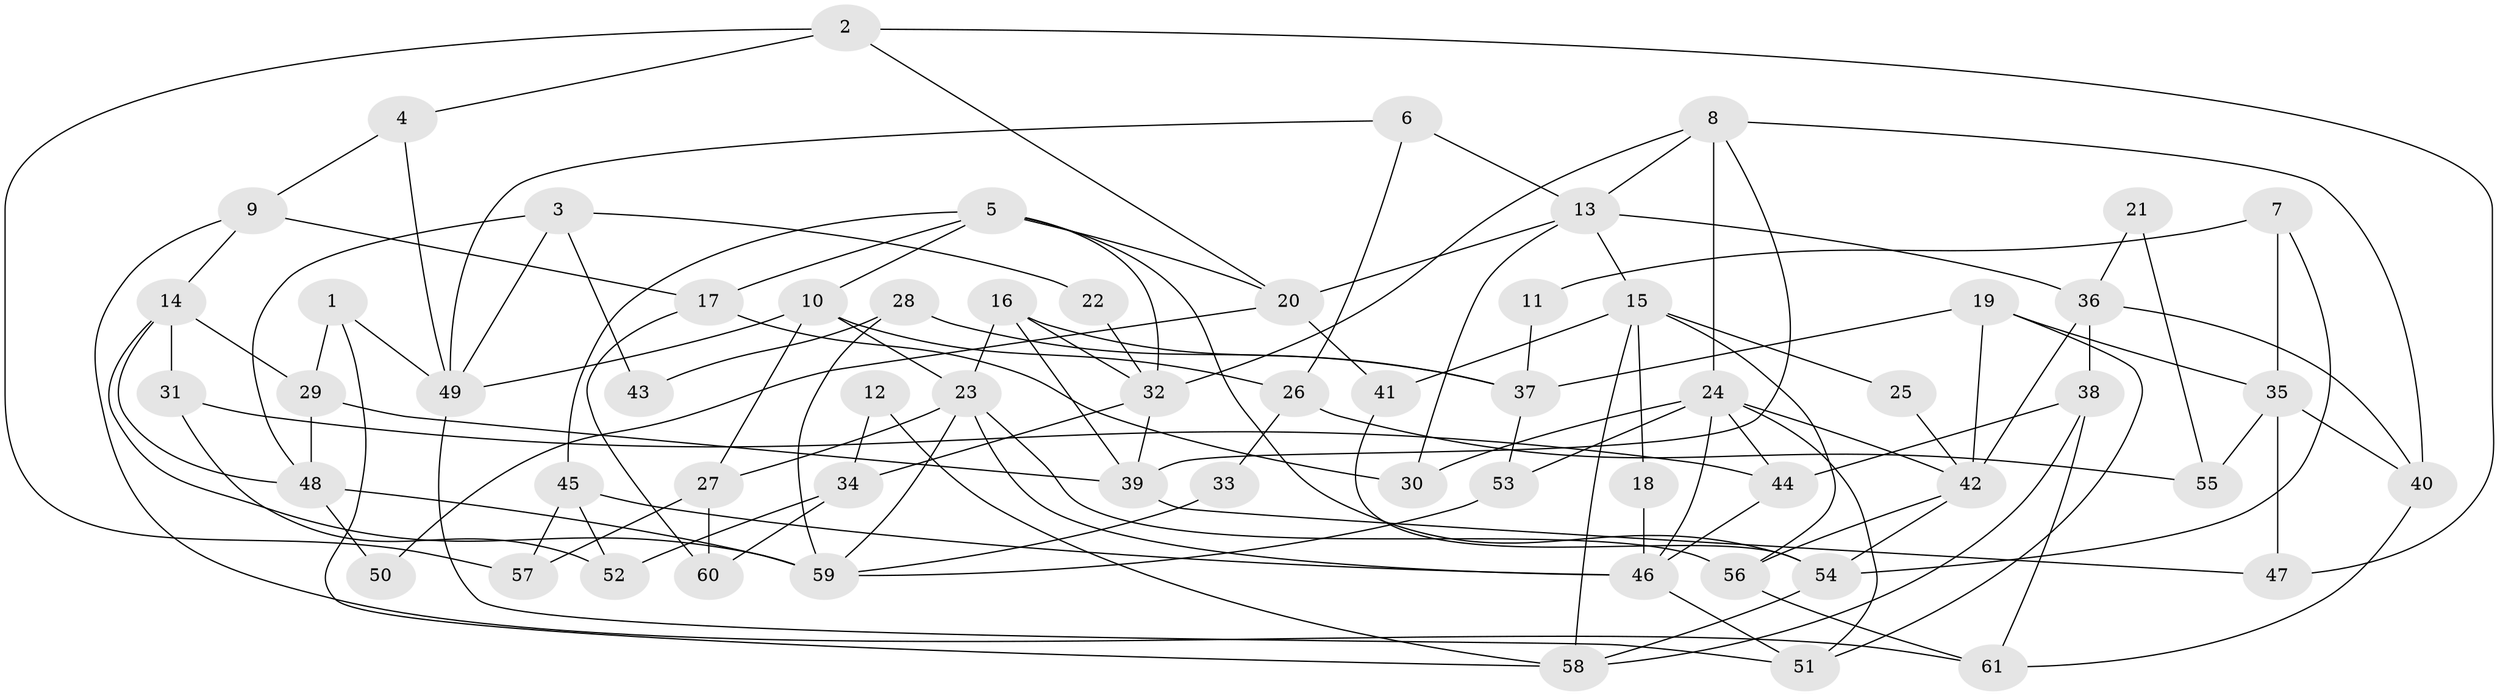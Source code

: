 // Generated by graph-tools (version 1.1) at 2025/15/03/09/25 04:15:01]
// undirected, 61 vertices, 122 edges
graph export_dot {
graph [start="1"]
  node [color=gray90,style=filled];
  1;
  2;
  3;
  4;
  5;
  6;
  7;
  8;
  9;
  10;
  11;
  12;
  13;
  14;
  15;
  16;
  17;
  18;
  19;
  20;
  21;
  22;
  23;
  24;
  25;
  26;
  27;
  28;
  29;
  30;
  31;
  32;
  33;
  34;
  35;
  36;
  37;
  38;
  39;
  40;
  41;
  42;
  43;
  44;
  45;
  46;
  47;
  48;
  49;
  50;
  51;
  52;
  53;
  54;
  55;
  56;
  57;
  58;
  59;
  60;
  61;
  1 -- 58;
  1 -- 29;
  1 -- 49;
  2 -- 4;
  2 -- 20;
  2 -- 47;
  2 -- 57;
  3 -- 48;
  3 -- 49;
  3 -- 22;
  3 -- 43;
  4 -- 9;
  4 -- 49;
  5 -- 32;
  5 -- 45;
  5 -- 10;
  5 -- 17;
  5 -- 20;
  5 -- 54;
  6 -- 13;
  6 -- 49;
  6 -- 26;
  7 -- 35;
  7 -- 54;
  7 -- 11;
  8 -- 40;
  8 -- 32;
  8 -- 13;
  8 -- 24;
  8 -- 39;
  9 -- 17;
  9 -- 61;
  9 -- 14;
  10 -- 23;
  10 -- 26;
  10 -- 27;
  10 -- 49;
  11 -- 37;
  12 -- 34;
  12 -- 58;
  13 -- 15;
  13 -- 20;
  13 -- 30;
  13 -- 36;
  14 -- 48;
  14 -- 29;
  14 -- 31;
  14 -- 59;
  15 -- 58;
  15 -- 41;
  15 -- 18;
  15 -- 25;
  15 -- 56;
  16 -- 37;
  16 -- 39;
  16 -- 23;
  16 -- 32;
  17 -- 30;
  17 -- 60;
  18 -- 46;
  19 -- 51;
  19 -- 42;
  19 -- 35;
  19 -- 37;
  20 -- 41;
  20 -- 50;
  21 -- 55;
  21 -- 36;
  22 -- 32;
  23 -- 27;
  23 -- 46;
  23 -- 56;
  23 -- 59;
  24 -- 51;
  24 -- 30;
  24 -- 42;
  24 -- 44;
  24 -- 46;
  24 -- 53;
  25 -- 42;
  26 -- 33;
  26 -- 55;
  27 -- 60;
  27 -- 57;
  28 -- 37;
  28 -- 59;
  28 -- 43;
  29 -- 39;
  29 -- 48;
  31 -- 44;
  31 -- 52;
  32 -- 39;
  32 -- 34;
  33 -- 59;
  34 -- 52;
  34 -- 60;
  35 -- 40;
  35 -- 47;
  35 -- 55;
  36 -- 42;
  36 -- 38;
  36 -- 40;
  37 -- 53;
  38 -- 44;
  38 -- 58;
  38 -- 61;
  39 -- 47;
  40 -- 61;
  41 -- 54;
  42 -- 56;
  42 -- 54;
  44 -- 46;
  45 -- 57;
  45 -- 46;
  45 -- 52;
  46 -- 51;
  48 -- 59;
  48 -- 50;
  49 -- 51;
  53 -- 59;
  54 -- 58;
  56 -- 61;
}
